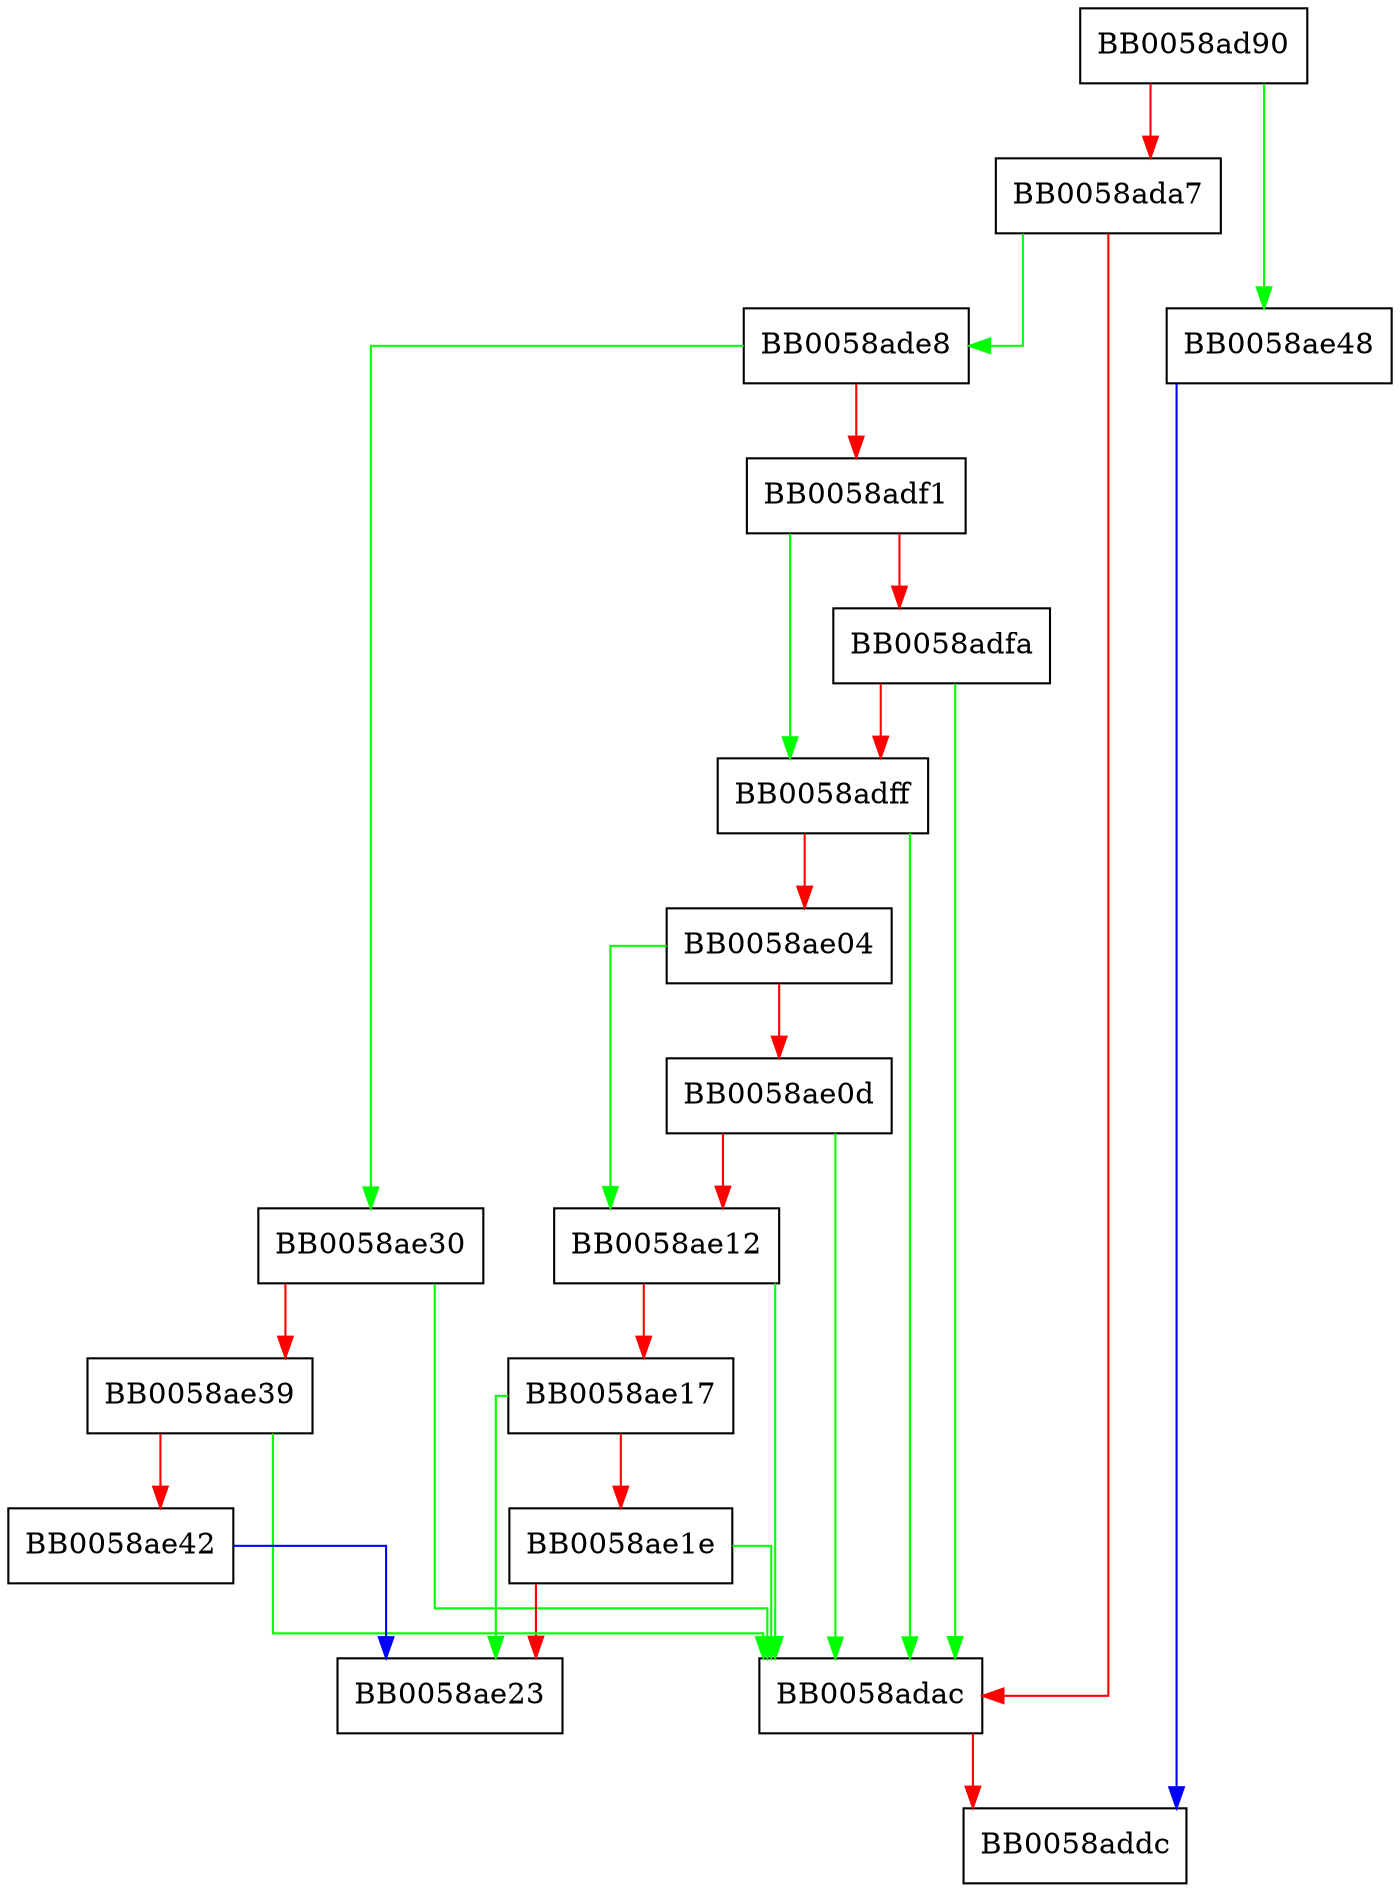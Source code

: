digraph EC_POINT_add {
  node [shape="box"];
  graph [splines=ortho];
  BB0058ad90 -> BB0058ae48 [color="green"];
  BB0058ad90 -> BB0058ada7 [color="red"];
  BB0058ada7 -> BB0058ade8 [color="green"];
  BB0058ada7 -> BB0058adac [color="red"];
  BB0058adac -> BB0058addc [color="red"];
  BB0058ade8 -> BB0058ae30 [color="green"];
  BB0058ade8 -> BB0058adf1 [color="red"];
  BB0058adf1 -> BB0058adff [color="green"];
  BB0058adf1 -> BB0058adfa [color="red"];
  BB0058adfa -> BB0058adac [color="green"];
  BB0058adfa -> BB0058adff [color="red"];
  BB0058adff -> BB0058adac [color="green"];
  BB0058adff -> BB0058ae04 [color="red"];
  BB0058ae04 -> BB0058ae12 [color="green"];
  BB0058ae04 -> BB0058ae0d [color="red"];
  BB0058ae0d -> BB0058adac [color="green"];
  BB0058ae0d -> BB0058ae12 [color="red"];
  BB0058ae12 -> BB0058adac [color="green"];
  BB0058ae12 -> BB0058ae17 [color="red"];
  BB0058ae17 -> BB0058ae23 [color="green"];
  BB0058ae17 -> BB0058ae1e [color="red"];
  BB0058ae1e -> BB0058adac [color="green"];
  BB0058ae1e -> BB0058ae23 [color="red"];
  BB0058ae30 -> BB0058adac [color="green"];
  BB0058ae30 -> BB0058ae39 [color="red"];
  BB0058ae39 -> BB0058adac [color="green"];
  BB0058ae39 -> BB0058ae42 [color="red"];
  BB0058ae42 -> BB0058ae23 [color="blue"];
  BB0058ae48 -> BB0058addc [color="blue"];
}